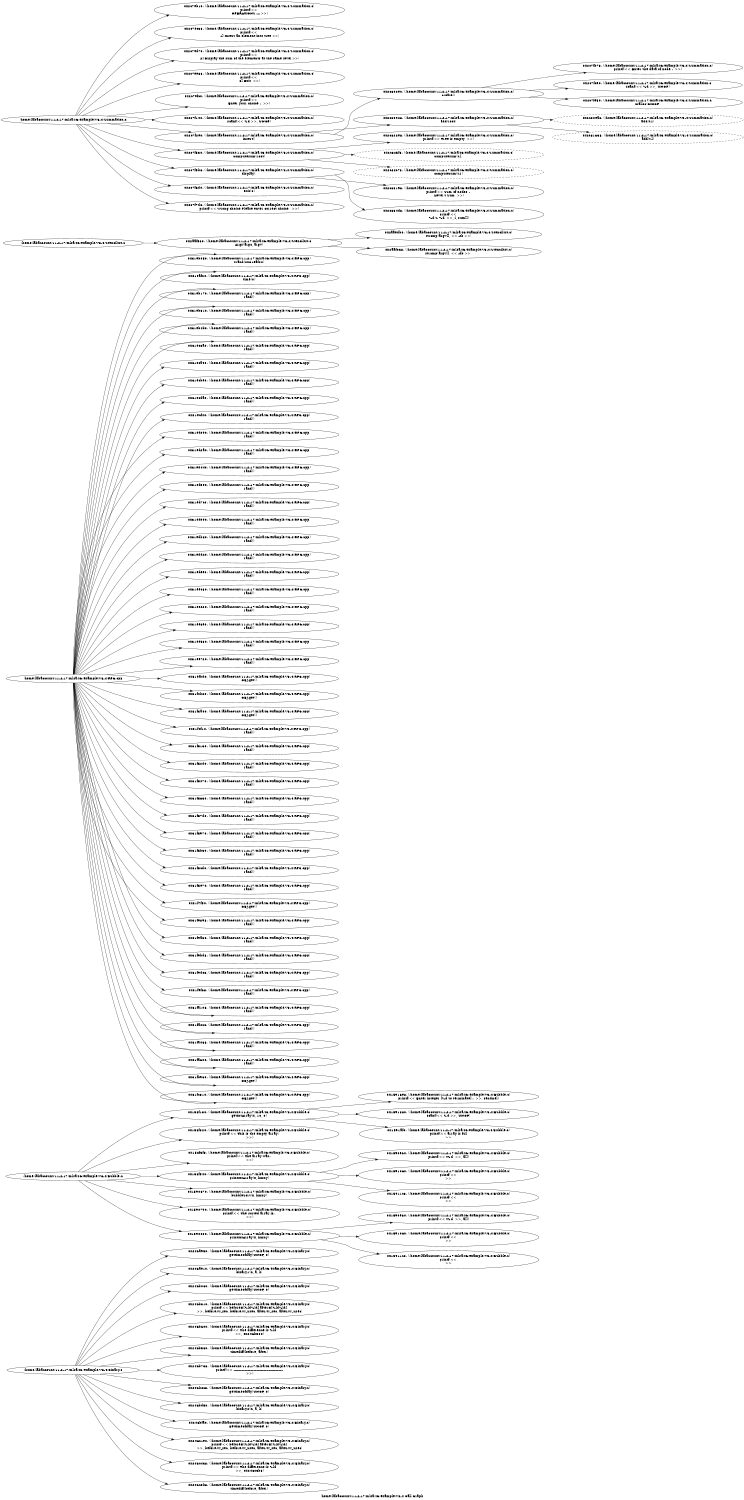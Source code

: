 digraph "/home/labaccount/11-2-17/mlsa/IG/example/V3-4 Call Graph" {
	graph [dpi=300
		rankdir=LR
		size="7.5, 10"
		label="/home/labaccount/11-2-17/mlsa/IG/example/V3-4 Call Graph"
	];

	Node0x505570197 [shape=oval, label="/home/labaccount/11-2-17/mlsa/IG/example/V3-4/Binary.c"];
	Node0x345621188 [shape=oval, label="/home/labaccount/11-2-17/mlsa/IG/example/V3-4/Bubble.c"];
	Node0x298900731 [shape=oval, label="/home/labaccount/11-2-17/mlsa/IG/example/V3-4/RPG.cpp"];
	Node0x781148814 [shape=oval, label="/home/labaccount/11-2-17/mlsa/IG/example/V3-4/Stenciltst.c"];
	Node0x635970963 [shape=oval, label="/home/labaccount/11-2-17/mlsa/IG/example/V3-4/Summation.c"];
	Node0x535484556 [shape=oval, label="0x246a950. (/home/labaccount/11-2-17/mlsa/IG/example/V3-4/Binary.c)\ngettimeofday(UNOP, 0)"];
	Node0x505570197 -> Node0x535484556;
	Node0x256239815 [shape=oval, label="0x246ae10. (/home/labaccount/11-2-17/mlsa/IG/example/V3-4/Binary.c)\nbinary1(n, a, k)"];
	Node0x505570197 -> Node0x256239815;
	Node0x566098754 [shape=oval, label="0x246b060. (/home/labaccount/11-2-17/mlsa/IG/example/V3-4/Binary.c)\ngettimeofday(UNOP, 0)"];
	Node0x505570197 -> Node0x566098754;
	Node0x151572733 [shape=oval, label="0x246b310. (/home/labaccount/11-2-17/mlsa/IG/example/V3-4/Binary.c)\nprintf(<< before=[%ld%ld] after=[%ld%ld]\n >>, before.tv_sec, before.tv_usec, after.tv_sec, after.tv_usec)"];
	Node0x505570197 -> Node0x151572733;
	Node0x738070131 [shape=oval, label="0x246b600. (/home/labaccount/11-2-17/mlsa/IG/example/V3-4/Binary.c)\nprintf(<< The difference is %ld\n >>, 0x246b580)"];
	Node0x505570197 -> Node0x738070131;
	Node0x199670847 [shape=oval, label="0x246b580. (/home/labaccount/11-2-17/mlsa/IG/example/V3-4/Binary.c)\ntimediff(before, after)"];
	Node0x505570197 -> Node0x199670847;
	Node0x888195729 [shape=oval, label="0x246b738. (/home/labaccount/11-2-17/mlsa/IG/example/V3-4/Binary.c)\nprintf(<< ---------------------------------------------\n >>)"];
	Node0x505570197 -> Node0x888195729;
	Node0x688461545 [shape=oval, label="0x246b8c8. (/home/labaccount/11-2-17/mlsa/IG/example/V3-4/Binary.c)\ngettimeofday(UNOP, 0)"];
	Node0x505570197 -> Node0x688461545;
	Node0x452041117 [shape=oval, label="0x246bd50. (/home/labaccount/11-2-17/mlsa/IG/example/V3-4/Binary.c)\nbinary2(n, a, k)"];
	Node0x505570197 -> Node0x452041117;
	Node0x949221501 [shape=oval, label="0x246bfa0. (/home/labaccount/11-2-17/mlsa/IG/example/V3-4/Binary.c)\ngettimeofday(UNOP, 0)"];
	Node0x505570197 -> Node0x949221501;
	Node0x789612518 [shape=oval, label="0x246c1e0. (/home/labaccount/11-2-17/mlsa/IG/example/V3-4/Binary.c)\nprintf(<< before=[%ld%ld] after=[%ld%ld]\n >>, before.tv_sec, before.tv_usec, after.tv_sec, after.tv_usec)"];
	Node0x505570197 -> Node0x789612518;
	Node0x212284684 [shape=oval, label="0x246c438. (/home/labaccount/11-2-17/mlsa/IG/example/V3-4/Binary.c)\nprintf(<< The difference is %ld\n >>, 0x246c3b8)"];
	Node0x505570197 -> Node0x212284684;
	Node0x747374224 [shape=oval, label="0x246c3b8. (/home/labaccount/11-2-17/mlsa/IG/example/V3-4/Binary.c)\ntimediff(before, after)"];
	Node0x505570197 -> Node0x747374224;
	Node0x819854453 [shape=oval, label="0x158f130. (/home/labaccount/11-2-17/mlsa/IG/example/V3-4/Bubble.c)\ngetIntArray(x, 10, 0)"];
	Node0x345621188 -> Node0x819854453;
	Node0x449283117 [shape=oval, label="0x158f320. (/home/labaccount/11-2-17/mlsa/IG/example/V3-4/Bubble.c)\nprintf(<< This is the empty array!\n >>)"];
	Node0x345621188 -> Node0x449283117;
	Node0x644165469 [shape=oval, label="0x158f3f8. (/home/labaccount/11-2-17/mlsa/IG/example/V3-4/Bubble.c)\nprintf(<< The array was: \n >>)"];
	Node0x345621188 -> Node0x644165469;
	Node0x522366021 [shape=oval, label="0x158f540. (/home/labaccount/11-2-17/mlsa/IG/example/V3-4/Bubble.c)\nprintIntArray(x, hmny)"];
	Node0x345621188 -> Node0x522366021;
	Node0x575954018 [shape=oval, label="0x1590670. (/home/labaccount/11-2-17/mlsa/IG/example/V3-4/Bubble.c)\nbubbleSort(x, hmny)"];
	Node0x345621188 -> Node0x575954018;
	Node0x400623963 [shape=oval, label="0x1590790. (/home/labaccount/11-2-17/mlsa/IG/example/V3-4/Bubble.c)\nprintf(<< The sorted array is: \n >>)"];
	Node0x345621188 -> Node0x400623963;
	Node0x158398075 [shape=oval, label="0x1590880. (/home/labaccount/11-2-17/mlsa/IG/example/V3-4/Bubble.c)\nprintIntArray(x, hmny)"];
	Node0x345621188 -> Node0x158398075;
	Node0x988506914 [shape=oval, label="0x31eb050. (/home/labaccount/11-2-17/mlsa/IG/example/V3-4/RPG.cpp)\nsrand(0x31eaf20)"];
	Node0x298900731 -> Node0x988506914;
	Node0x572232688 [shape=oval, label="0x31eaf20. (/home/labaccount/11-2-17/mlsa/IG/example/V3-4/RPG.cpp)\ntime(0)"];
	Node0x298900731 -> Node0x572232688;
	Node0x136962403 [shape=oval, label="0x31eb170. (/home/labaccount/11-2-17/mlsa/IG/example/V3-4/RPG.cpp)\nrand()"];
	Node0x298900731 -> Node0x136962403;
	Node0x770471972 [shape=oval, label="0x31eb310. (/home/labaccount/11-2-17/mlsa/IG/example/V3-4/RPG.cpp)\nrand()"];
	Node0x298900731 -> Node0x770471972;
	Node0x386246597 [shape=oval, label="0x31eb4b0. (/home/labaccount/11-2-17/mlsa/IG/example/V3-4/RPG.cpp)\nrand()"];
	Node0x298900731 -> Node0x386246597;
	Node0x458621903 [shape=oval, label="0x31ec8a0. (/home/labaccount/11-2-17/mlsa/IG/example/V3-4/RPG.cpp)\nrand()"];
	Node0x298900731 -> Node0x458621903;
	Node0x445213986 [shape=oval, label="0x31eca40. (/home/labaccount/11-2-17/mlsa/IG/example/V3-4/RPG.cpp)\nrand()"];
	Node0x298900731 -> Node0x445213986;
	Node0x598624712 [shape=oval, label="0x31ecbe0. (/home/labaccount/11-2-17/mlsa/IG/example/V3-4/RPG.cpp)\nrand()"];
	Node0x298900731 -> Node0x598624712;
	Node0x659190299 [shape=oval, label="0x31ecda0. (/home/labaccount/11-2-17/mlsa/IG/example/V3-4/RPG.cpp)\nrand()"];
	Node0x298900731 -> Node0x659190299;
	Node0x459152986 [shape=oval, label="0x31ecf40. (/home/labaccount/11-2-17/mlsa/IG/example/V3-4/RPG.cpp)\nrand()"];
	Node0x298900731 -> Node0x459152986;
	Node0x818321330 [shape=oval, label="0x31ed0e0. (/home/labaccount/11-2-17/mlsa/IG/example/V3-4/RPG.cpp)\nrand()"];
	Node0x298900731 -> Node0x818321330;
	Node0x671254163 [shape=oval, label="0x31ed2a0. (/home/labaccount/11-2-17/mlsa/IG/example/V3-4/RPG.cpp)\nrand()"];
	Node0x298900731 -> Node0x671254163;
	Node0x796385087 [shape=oval, label="0x31ed440. (/home/labaccount/11-2-17/mlsa/IG/example/V3-4/RPG.cpp)\nrand()"];
	Node0x298900731 -> Node0x796385087;
	Node0x586661456 [shape=oval, label="0x31ed5e0. (/home/labaccount/11-2-17/mlsa/IG/example/V3-4/RPG.cpp)\nrand()"];
	Node0x298900731 -> Node0x586661456;
	Node0x542412937 [shape=oval, label="0x31ed7c0. (/home/labaccount/11-2-17/mlsa/IG/example/V3-4/RPG.cpp)\nrand()"];
	Node0x298900731 -> Node0x542412937;
	Node0x609566749 [shape=oval, label="0x31ed9e0. (/home/labaccount/11-2-17/mlsa/IG/example/V3-4/RPG.cpp)\nrand()"];
	Node0x298900731 -> Node0x609566749;
	Node0x780160864 [shape=oval, label="0x31edb80. (/home/labaccount/11-2-17/mlsa/IG/example/V3-4/RPG.cpp)\nrand()"];
	Node0x298900731 -> Node0x780160864;
	Node0x750438649 [shape=oval, label="0x31edd20. (/home/labaccount/11-2-17/mlsa/IG/example/V3-4/RPG.cpp)\nrand()"];
	Node0x298900731 -> Node0x750438649;
	Node0x136756569 [shape=oval, label="0x31edee0. (/home/labaccount/11-2-17/mlsa/IG/example/V3-4/RPG.cpp)\nrand()"];
	Node0x298900731 -> Node0x136756569;
	Node0x547329025 [shape=oval, label="0x31ee080. (/home/labaccount/11-2-17/mlsa/IG/example/V3-4/RPG.cpp)\nrand()"];
	Node0x298900731 -> Node0x547329025;
	Node0x349255578 [shape=oval, label="0x31ee220. (/home/labaccount/11-2-17/mlsa/IG/example/V3-4/RPG.cpp)\nrand()"];
	Node0x298900731 -> Node0x349255578;
	Node0x516365477 [shape=oval, label="0x31ee3e0. (/home/labaccount/11-2-17/mlsa/IG/example/V3-4/RPG.cpp)\nrand()"];
	Node0x298900731 -> Node0x516365477;
	Node0x349819565 [shape=oval, label="0x31ee580. (/home/labaccount/11-2-17/mlsa/IG/example/V3-4/RPG.cpp)\nrand()"];
	Node0x298900731 -> Node0x349819565;
	Node0x428268623 [shape=oval, label="0x31ee720. (/home/labaccount/11-2-17/mlsa/IG/example/V3-4/RPG.cpp)\nrand()"];
	Node0x298900731 -> Node0x428268623;
	Node0x831118756 [shape=oval, label="0x31efbd0. (/home/labaccount/11-2-17/mlsa/IG/example/V3-4/RPG.cpp)\nOBJ.get()"];
	Node0x298900731 -> Node0x831118756;
	Node0x796721326 [shape=oval, label="0x31f0b80. (/home/labaccount/11-2-17/mlsa/IG/example/V3-4/RPG.cpp)\nOBJ.get()"];
	Node0x298900731 -> Node0x796721326;
	Node0x434966613 [shape=oval, label="0x31f3a40. (/home/labaccount/11-2-17/mlsa/IG/example/V3-4/RPG.cpp)\nOBJ.get()"];
	Node0x298900731 -> Node0x434966613;
	Node0x260609612 [shape=oval, label="0x31f4f10. (/home/labaccount/11-2-17/mlsa/IG/example/V3-4/RPG.cpp)\nrand()"];
	Node0x298900731 -> Node0x260609612;
	Node0x294011047 [shape=oval, label="0x31f5130. (/home/labaccount/11-2-17/mlsa/IG/example/V3-4/RPG.cpp)\nrand()"];
	Node0x298900731 -> Node0x294011047;
	Node0x746190283 [shape=oval, label="0x31f52d0. (/home/labaccount/11-2-17/mlsa/IG/example/V3-4/RPG.cpp)\nrand()"];
	Node0x298900731 -> Node0x746190283;
	Node0x130684809 [shape=oval, label="0x31f5470. (/home/labaccount/11-2-17/mlsa/IG/example/V3-4/RPG.cpp)\nrand()"];
	Node0x298900731 -> Node0x130684809;
	Node0x806042677 [shape=oval, label="0x31f5630. (/home/labaccount/11-2-17/mlsa/IG/example/V3-4/RPG.cpp)\nrand()"];
	Node0x298900731 -> Node0x806042677;
	Node0x681592146 [shape=oval, label="0x31f57d0. (/home/labaccount/11-2-17/mlsa/IG/example/V3-4/RPG.cpp)\nrand()"];
	Node0x298900731 -> Node0x681592146;
	Node0x202141453 [shape=oval, label="0x31f5970. (/home/labaccount/11-2-17/mlsa/IG/example/V3-4/RPG.cpp)\nrand()"];
	Node0x298900731 -> Node0x202141453;
	Node0x668526370 [shape=oval, label="0x31f5b30. (/home/labaccount/11-2-17/mlsa/IG/example/V3-4/RPG.cpp)\nrand()"];
	Node0x298900731 -> Node0x668526370;
	Node0x754543568 [shape=oval, label="0x31f5cd0. (/home/labaccount/11-2-17/mlsa/IG/example/V3-4/RPG.cpp)\nrand()"];
	Node0x298900731 -> Node0x754543568;
	Node0x120959813 [shape=oval, label="0x31f5e70. (/home/labaccount/11-2-17/mlsa/IG/example/V3-4/RPG.cpp)\nrand()"];
	Node0x298900731 -> Node0x120959813;
	Node0x746481892 [shape=oval, label="0x31f7f50. (/home/labaccount/11-2-17/mlsa/IG/example/V3-4/RPG.cpp)\nOBJ.get()"];
	Node0x298900731 -> Node0x746481892;
	Node0x130754723 [shape=oval, label="0x31f9898. (/home/labaccount/11-2-17/mlsa/IG/example/V3-4/RPG.cpp)\nrand()"];
	Node0x298900731 -> Node0x130754723;
	Node0x429099395 [shape=oval, label="0x31f9a38. (/home/labaccount/11-2-17/mlsa/IG/example/V3-4/RPG.cpp)\nrand()"];
	Node0x298900731 -> Node0x429099395;
	Node0x706534523 [shape=oval, label="0x31f9bd8. (/home/labaccount/11-2-17/mlsa/IG/example/V3-4/RPG.cpp)\nrand()"];
	Node0x298900731 -> Node0x706534523;
	Node0x604227798 [shape=oval, label="0x31f9dc8. (/home/labaccount/11-2-17/mlsa/IG/example/V3-4/RPG.cpp)\nrand()"];
	Node0x298900731 -> Node0x604227798;
	Node0x138228967 [shape=oval, label="0x31f9f68. (/home/labaccount/11-2-17/mlsa/IG/example/V3-4/RPG.cpp)\nrand()"];
	Node0x298900731 -> Node0x138228967;
	Node0x817645538 [shape=oval, label="0x31fa108. (/home/labaccount/11-2-17/mlsa/IG/example/V3-4/RPG.cpp)\nrand()"];
	Node0x298900731 -> Node0x817645538;
	Node0x786786166 [shape=oval, label="0x31fa2c8. (/home/labaccount/11-2-17/mlsa/IG/example/V3-4/RPG.cpp)\nrand()"];
	Node0x298900731 -> Node0x786786166;
	Node0x806771308 [shape=oval, label="0x31fa468. (/home/labaccount/11-2-17/mlsa/IG/example/V3-4/RPG.cpp)\nrand()"];
	Node0x298900731 -> Node0x806771308;
	Node0x768749055 [shape=oval, label="0x31fa608. (/home/labaccount/11-2-17/mlsa/IG/example/V3-4/RPG.cpp)\nrand()"];
	Node0x298900731 -> Node0x768749055;
	Node0x442740818 [shape=oval, label="0x31fb960. (/home/labaccount/11-2-17/mlsa/IG/example/V3-4/RPG.cpp)\nOBJ.get()"];
	Node0x298900731 -> Node0x442740818;
	Node0x284498658 [shape=oval, label="0x31fc810. (/home/labaccount/11-2-17/mlsa/IG/example/V3-4/RPG.cpp)\nOBJ.get()"];
	Node0x298900731 -> Node0x284498658;
	Node0x203673019 [shape=oval, label="0x2aaf560. (/home/labaccount/11-2-17/mlsa/IG/example/V3-4/Stenciltst.c)\nArgs(argc, argv)"];
	Node0x781148814 -> Node0x203673019;
	Node0x213744955 [shape=oval, label="0x2c7eb10. (/home/labaccount/11-2-17/mlsa/IG/example/V3-4/Summation.c)\nprintf(<< \n OPERATIONS --- >>)"];
	Node0x635970963 -> Node0x213744955;
	Node0x135432711 [shape=oval, label="0x2c7ec38. (/home/labaccount/11-2-17/mlsa/IG/example/V3-4/Summation.c)\nprintf(<< \n 1] Insert an element into tree >>)"];
	Node0x635970963 -> Node0x135432711;
	Node0x831339751 [shape=oval, label="0x2c7ed70. (/home/labaccount/11-2-17/mlsa/IG/example/V3-4/Summation.c)\nprintf(<< \n 2] Display the sum of the elements at the same level >>)"];
	Node0x635970963 -> Node0x831339751;
	Node0x994209405 [shape=oval, label="0x2c7ee88. (/home/labaccount/11-2-17/mlsa/IG/example/V3-4/Summation.c)\nprintf(<< \n 3] Exit  >>)"];
	Node0x635970963 -> Node0x994209405;
	Node0x561268508 [shape=oval, label="0x2c7efc0. (/home/labaccount/11-2-17/mlsa/IG/example/V3-4/Summation.c)\nprintf(<< \nEnter your choice :  >>)"];
	Node0x635970963 -> Node0x561268508;
	Node0x996673987 [shape=oval, label="0x2c7f140. (/home/labaccount/11-2-17/mlsa/IG/example/V3-4/Summation.c)\nscanf(<< %d >>, UNOP)"];
	Node0x635970963 -> Node0x996673987;
	Node0x677945961 [shape=oval, label="0x2c7f2e0. (/home/labaccount/11-2-17/mlsa/IG/example/V3-4/Summation.c)\ninsert()"];
	Node0x635970963 -> Node0x677945961;
	Node0x515462027 [shape=oval, label="0x2c7f530. (/home/labaccount/11-2-17/mlsa/IG/example/V3-4/Summation.c)\ncomputesum(root)"];
	Node0x635970963 -> Node0x515462027;
	Node0x404170212 [shape=oval, label="0x2c7f5b8. (/home/labaccount/11-2-17/mlsa/IG/example/V3-4/Summation.c)\ndisplay()"];
	Node0x635970963 -> Node0x404170212;
	Node0x451496231 [shape=oval, label="0x2c7f6d0. (/home/labaccount/11-2-17/mlsa/IG/example/V3-4/Summation.c)\nexit(0)"];
	Node0x635970963 -> Node0x451496231;
	Node0x536729872 [shape=oval, label="0x2c7f7d8. (/home/labaccount/11-2-17/mlsa/IG/example/V3-4/Summation.c)\nprintf(<< Wrong choice Please enter correct choice   >>)"];
	Node0x635970963 -> Node0x536729872;
	Node0x664451282 [shape=oval, label="0x15916e8. (/home/labaccount/11-2-17/mlsa/IG/example/V3-4/Bubble.c)\nprintf(<< Enter integer [%d to terminate] :  >>, sentinel)"];
	Node0x819854453 -> Node0x664451282;
	Node0x275773690 [shape=oval, label="0x1591880. (/home/labaccount/11-2-17/mlsa/IG/example/V3-4/Bubble.c)\nscanf(<< %d >>, UNOP)"];
	Node0x819854453 -> Node0x275773690;
	Node0x912213769 [shape=oval, label="0x1591af0. (/home/labaccount/11-2-17/mlsa/IG/example/V3-4/Bubble.c)\nprintf(<< array is full\n >>)"];
	Node0x819854453 -> Node0x912213769;
	Node0x999557075 [shape=oval, label="0x1590e60. (/home/labaccount/11-2-17/mlsa/IG/example/V3-4/Bubble.c)\nprintf(<< \t%d  >>, a[])"];
	Node0x522366021 -> Node0x999557075;
	Node0x676236831 [shape=oval, label="0x1591060. (/home/labaccount/11-2-17/mlsa/IG/example/V3-4/Bubble.c)\nprintf(<< \n >>)"];
	Node0x522366021 -> Node0x676236831;
	Node0x432406193 [shape=oval, label="0x15911c8. (/home/labaccount/11-2-17/mlsa/IG/example/V3-4/Bubble.c)\nprintf(<< \n >>)"];
	Node0x522366021 -> Node0x432406193;
	Node0x915210300 [shape=oval, label="0x1590e60. (/home/labaccount/11-2-17/mlsa/IG/example/V3-4/Bubble.c)\nprintf(<< \t%d  >>, a[])"];
	Node0x158398075 -> Node0x915210300;
	Node0x814746212 [shape=oval, label="0x1591060. (/home/labaccount/11-2-17/mlsa/IG/example/V3-4/Bubble.c)\nprintf(<< \n >>)"];
	Node0x158398075 -> Node0x814746212;
	Node0x528884232 [shape=oval, label="0x15911c8. (/home/labaccount/11-2-17/mlsa/IG/example/V3-4/Bubble.c)\nprintf(<< \n >>)"];
	Node0x158398075 -> Node0x528884232;
	Node0x918393285 [shape=oval, label="0x2aaedb0. (/home/labaccount/11-2-17/mlsa/IG/example/V3-4/Stenciltst.c)\nstrcmp(argv[], << -sb >>)"];
	Node0x203673019 -> Node0x918393285;
	Node0x257998888 [shape=oval, label="0x2aaf038. (/home/labaccount/11-2-17/mlsa/IG/example/V3-4/Stenciltst.c)\nstrcmp(argv[], << -db >>)"];
	Node0x203673019 -> Node0x257998888;
	Node0x672748000 [shape=oval, label="0x2c802e0. (/home/labaccount/11-2-17/mlsa/IG/example/V3-4/Summation.c)\ncreate()"];
	Node0x677945961 -> Node0x672748000;
	Node0x867519353 [shape=oval, label="0x2c80928. (/home/labaccount/11-2-17/mlsa/IG/example/V3-4/Summation.c)\nadd(root)"];
	Node0x677945961 -> Node0x867519353;
	Node0x116409699 [shape=oval, label="0x2c822e8. (/home/labaccount/11-2-17/mlsa/IG/example/V3-4/Summation.c)\nprintf(<< Tree is empty  >>)"];
	Node0x515462027 -> Node0x116409699;
	Node0x769835968 [shape=oval, style=dashed, label="0x2c825f8. (/home/labaccount/11-2-17/mlsa/IG/example/V3-4/Summation.c)\ncomputesum(t.l)"];
	Node0x515462027 -> Node0x769835968;
	Node0x413899665 [shape=oval, style=dashed, label="0x2c82c78. (/home/labaccount/11-2-17/mlsa/IG/example/V3-4/Summation.c)\ncomputesum(t.r)"];
	Node0x515462027 -> Node0x413899665;
	Node0x958437548 [shape=oval, label="0x2c83198. (/home/labaccount/11-2-17/mlsa/IG/example/V3-4/Summation.c)\nprintf(<< Sum of nodes : \n Level \t Sum  >>)"];
	Node0x404170212 -> Node0x958437548;
	Node0x795860639 [shape=oval, label="0x2c834d8. (/home/labaccount/11-2-17/mlsa/IG/example/V3-4/Summation.c)\nprintf(<< \n %d \t: %d  >>, i, sum[])"];
	Node0x404170212 -> Node0x795860639;
	Node0x552789155 [shape=oval, label="0x2c7fb78. (/home/labaccount/11-2-17/mlsa/IG/example/V3-4/Summation.c)\nprintf(<< Enter the data of node :  >>)"];
	Node0x672748000 -> Node0x552789155;
	Node0x625461343 [shape=oval, label="0x2c7fc90. (/home/labaccount/11-2-17/mlsa/IG/example/V3-4/Summation.c)\nscanf(<< %d >>, UNOP)"];
	Node0x672748000 -> Node0x625461343;
	Node0x212051787 [shape=oval, label="0x2c7fe50. (/home/labaccount/11-2-17/mlsa/IG/example/V3-4/Summation.c)\nmalloc(BINOP)"];
	Node0x672748000 -> Node0x212051787;
	Node0x637677367 [shape=oval, style=dashed, label="0x2c80ea8. (/home/labaccount/11-2-17/mlsa/IG/example/V3-4/Summation.c)\nadd(t.r)"];
	Node0x867519353 -> Node0x637677367;
	Node0x705937933 [shape=oval, style=dashed, label="0x2c81638. (/home/labaccount/11-2-17/mlsa/IG/example/V3-4/Summation.c)\nadd(t.l)"];
	Node0x867519353 -> Node0x705937933;
}